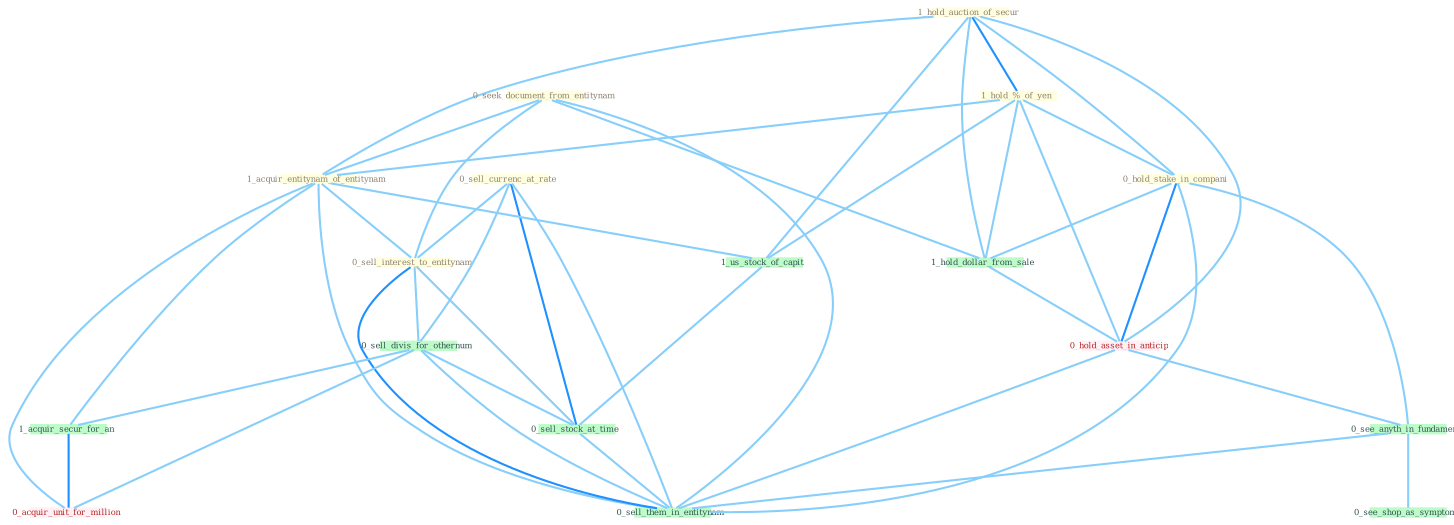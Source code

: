 Graph G{ 
    node
    [shape=polygon,style=filled,width=.5,height=.06,color="#BDFCC9",fixedsize=true,fontsize=4,
    fontcolor="#2f4f4f"];
    {node
    [color="#ffffe0", fontcolor="#8b7d6b"] "1_hold_auction_of_secur " "0_sell_currenc_at_rate " "1_hold_%_of_yen " "0_seek_document_from_entitynam " "1_acquir_entitynam_of_entitynam " "0_hold_stake_in_compani " "0_sell_interest_to_entitynam "}
{node [color="#fff0f5", fontcolor="#b22222"] "0_hold_asset_in_anticip " "0_acquir_unit_for_million "}
edge [color="#B0E2FF"];

	"1_hold_auction_of_secur " -- "1_hold_%_of_yen " [w="2", color="#1e90ff" , len=0.8];
	"1_hold_auction_of_secur " -- "1_acquir_entitynam_of_entitynam " [w="1", color="#87cefa" ];
	"1_hold_auction_of_secur " -- "0_hold_stake_in_compani " [w="1", color="#87cefa" ];
	"1_hold_auction_of_secur " -- "1_us_stock_of_capit " [w="1", color="#87cefa" ];
	"1_hold_auction_of_secur " -- "1_hold_dollar_from_sale " [w="1", color="#87cefa" ];
	"1_hold_auction_of_secur " -- "0_hold_asset_in_anticip " [w="1", color="#87cefa" ];
	"0_sell_currenc_at_rate " -- "0_sell_interest_to_entitynam " [w="1", color="#87cefa" ];
	"0_sell_currenc_at_rate " -- "0_sell_divis_for_othernum " [w="1", color="#87cefa" ];
	"0_sell_currenc_at_rate " -- "0_sell_stock_at_time " [w="2", color="#1e90ff" , len=0.8];
	"0_sell_currenc_at_rate " -- "0_sell_them_in_entitynam " [w="1", color="#87cefa" ];
	"1_hold_%_of_yen " -- "1_acquir_entitynam_of_entitynam " [w="1", color="#87cefa" ];
	"1_hold_%_of_yen " -- "0_hold_stake_in_compani " [w="1", color="#87cefa" ];
	"1_hold_%_of_yen " -- "1_us_stock_of_capit " [w="1", color="#87cefa" ];
	"1_hold_%_of_yen " -- "1_hold_dollar_from_sale " [w="1", color="#87cefa" ];
	"1_hold_%_of_yen " -- "0_hold_asset_in_anticip " [w="1", color="#87cefa" ];
	"0_seek_document_from_entitynam " -- "1_acquir_entitynam_of_entitynam " [w="1", color="#87cefa" ];
	"0_seek_document_from_entitynam " -- "0_sell_interest_to_entitynam " [w="1", color="#87cefa" ];
	"0_seek_document_from_entitynam " -- "1_hold_dollar_from_sale " [w="1", color="#87cefa" ];
	"0_seek_document_from_entitynam " -- "0_sell_them_in_entitynam " [w="1", color="#87cefa" ];
	"1_acquir_entitynam_of_entitynam " -- "0_sell_interest_to_entitynam " [w="1", color="#87cefa" ];
	"1_acquir_entitynam_of_entitynam " -- "1_acquir_secur_for_an " [w="1", color="#87cefa" ];
	"1_acquir_entitynam_of_entitynam " -- "1_us_stock_of_capit " [w="1", color="#87cefa" ];
	"1_acquir_entitynam_of_entitynam " -- "0_acquir_unit_for_million " [w="1", color="#87cefa" ];
	"1_acquir_entitynam_of_entitynam " -- "0_sell_them_in_entitynam " [w="1", color="#87cefa" ];
	"0_hold_stake_in_compani " -- "1_hold_dollar_from_sale " [w="1", color="#87cefa" ];
	"0_hold_stake_in_compani " -- "0_hold_asset_in_anticip " [w="2", color="#1e90ff" , len=0.8];
	"0_hold_stake_in_compani " -- "0_see_anyth_in_fundament " [w="1", color="#87cefa" ];
	"0_hold_stake_in_compani " -- "0_sell_them_in_entitynam " [w="1", color="#87cefa" ];
	"0_sell_interest_to_entitynam " -- "0_sell_divis_for_othernum " [w="1", color="#87cefa" ];
	"0_sell_interest_to_entitynam " -- "0_sell_stock_at_time " [w="1", color="#87cefa" ];
	"0_sell_interest_to_entitynam " -- "0_sell_them_in_entitynam " [w="2", color="#1e90ff" , len=0.8];
	"0_sell_divis_for_othernum " -- "1_acquir_secur_for_an " [w="1", color="#87cefa" ];
	"0_sell_divis_for_othernum " -- "0_sell_stock_at_time " [w="1", color="#87cefa" ];
	"0_sell_divis_for_othernum " -- "0_acquir_unit_for_million " [w="1", color="#87cefa" ];
	"0_sell_divis_for_othernum " -- "0_sell_them_in_entitynam " [w="1", color="#87cefa" ];
	"1_acquir_secur_for_an " -- "0_acquir_unit_for_million " [w="2", color="#1e90ff" , len=0.8];
	"1_us_stock_of_capit " -- "0_sell_stock_at_time " [w="1", color="#87cefa" ];
	"1_hold_dollar_from_sale " -- "0_hold_asset_in_anticip " [w="1", color="#87cefa" ];
	"0_hold_asset_in_anticip " -- "0_see_anyth_in_fundament " [w="1", color="#87cefa" ];
	"0_hold_asset_in_anticip " -- "0_sell_them_in_entitynam " [w="1", color="#87cefa" ];
	"0_sell_stock_at_time " -- "0_sell_them_in_entitynam " [w="1", color="#87cefa" ];
	"0_see_anyth_in_fundament " -- "0_see_shop_as_symptom " [w="1", color="#87cefa" ];
	"0_see_anyth_in_fundament " -- "0_sell_them_in_entitynam " [w="1", color="#87cefa" ];
}